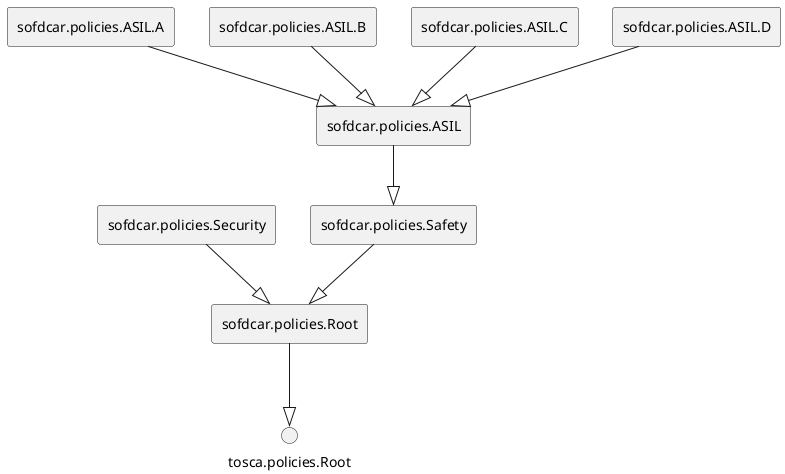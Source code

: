 @startuml
skinparam componentStyle rectangle


rectangle "sofdcar.policies.Root"

rectangle "sofdcar.policies.Security"

rectangle "sofdcar.policies.Safety"

rectangle "sofdcar.policies.ASIL"

rectangle "sofdcar.policies.ASIL.A"

rectangle "sofdcar.policies.ASIL.B"

rectangle "sofdcar.policies.ASIL.C"

rectangle "sofdcar.policies.ASIL.D"


"sofdcar.policies.Root" --|> "tosca.policies.Root"

"sofdcar.policies.Security" --|> "sofdcar.policies.Root"

"sofdcar.policies.Safety" --|> "sofdcar.policies.Root"

"sofdcar.policies.ASIL" --|> "sofdcar.policies.Safety"

"sofdcar.policies.ASIL.A" --|> "sofdcar.policies.ASIL"

"sofdcar.policies.ASIL.B" --|> "sofdcar.policies.ASIL"

"sofdcar.policies.ASIL.C" --|> "sofdcar.policies.ASIL"

"sofdcar.policies.ASIL.D" --|> "sofdcar.policies.ASIL"

@enduml